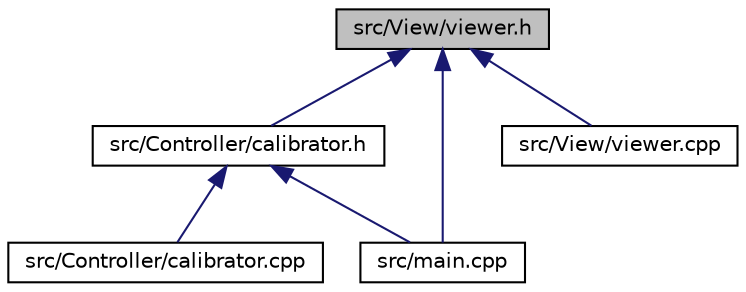 digraph "src/View/viewer.h"
{
 // LATEX_PDF_SIZE
  edge [fontname="Helvetica",fontsize="10",labelfontname="Helvetica",labelfontsize="10"];
  node [fontname="Helvetica",fontsize="10",shape=record];
  Node1 [label="src/View/viewer.h",height=0.2,width=0.4,color="black", fillcolor="grey75", style="filled", fontcolor="black",tooltip="Header of the viewer.cpp file."];
  Node1 -> Node2 [dir="back",color="midnightblue",fontsize="10",style="solid",fontname="Helvetica"];
  Node2 [label="src/Controller/calibrator.h",height=0.2,width=0.4,color="black", fillcolor="white", style="filled",URL="$calibrator_8h.html",tooltip="Header of the calibrator.cpp file."];
  Node2 -> Node3 [dir="back",color="midnightblue",fontsize="10",style="solid",fontname="Helvetica"];
  Node3 [label="src/Controller/calibrator.cpp",height=0.2,width=0.4,color="black", fillcolor="white", style="filled",URL="$calibrator_8cpp.html",tooltip="Implemantation of the Calibrator class."];
  Node2 -> Node4 [dir="back",color="midnightblue",fontsize="10",style="solid",fontname="Helvetica"];
  Node4 [label="src/main.cpp",height=0.2,width=0.4,color="black", fillcolor="white", style="filled",URL="$main_8cpp.html",tooltip="File containing the main fonction."];
  Node1 -> Node4 [dir="back",color="midnightblue",fontsize="10",style="solid",fontname="Helvetica"];
  Node1 -> Node5 [dir="back",color="midnightblue",fontsize="10",style="solid",fontname="Helvetica"];
  Node5 [label="src/View/viewer.cpp",height=0.2,width=0.4,color="black", fillcolor="white", style="filled",URL="$viewer_8cpp.html",tooltip="Implemantation of the Viewer class."];
}
